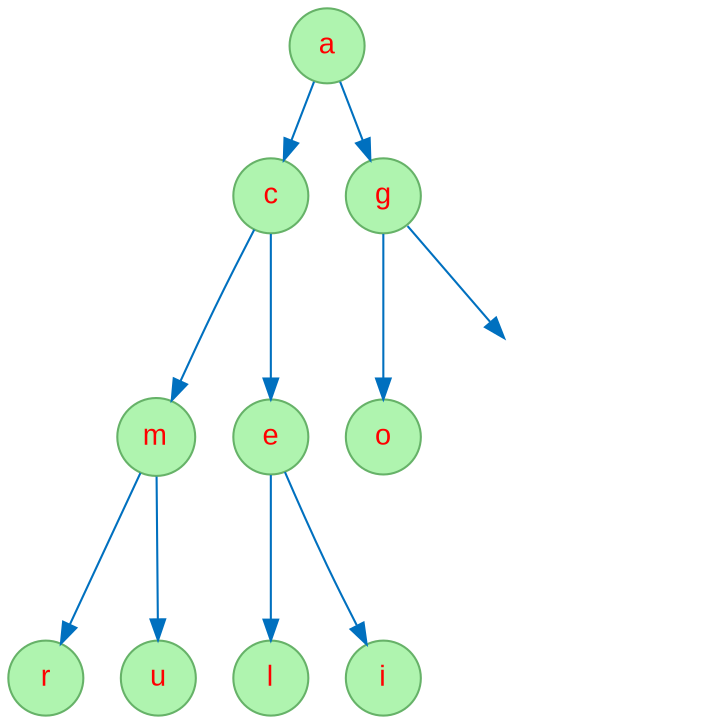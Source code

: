 digraph "Seq-murcielago" {
node [fontname="Arial", fontcolor=red, shape=circle, style=filled, color="#66B268", fillcolor="#AFF4AF" ];
edge [color = "#0070BF"];
1007251739 [label="a"];
1007251739 -> 863831416;
863831416 [label="c"];
863831416 -> 159259014;
159259014 [label="m"];
159259014 -> 653687670;
653687670 [label="r"];
159259014 -> 64830413;
64830413 [label="u"];
863831416 -> 1508395126;
1508395126 [label="e"];
1508395126 -> 1638172114;
1638172114 [label="l"];
1508395126 -> 110992469;
110992469 [label="i"];
1007251739 -> 1556595366;
1556595366 [label="g"];
1556595366 -> 194494468;
194494468 [label="o"];
l1556595366 [style=invis];
1556595366 -> l1556595366;
}
